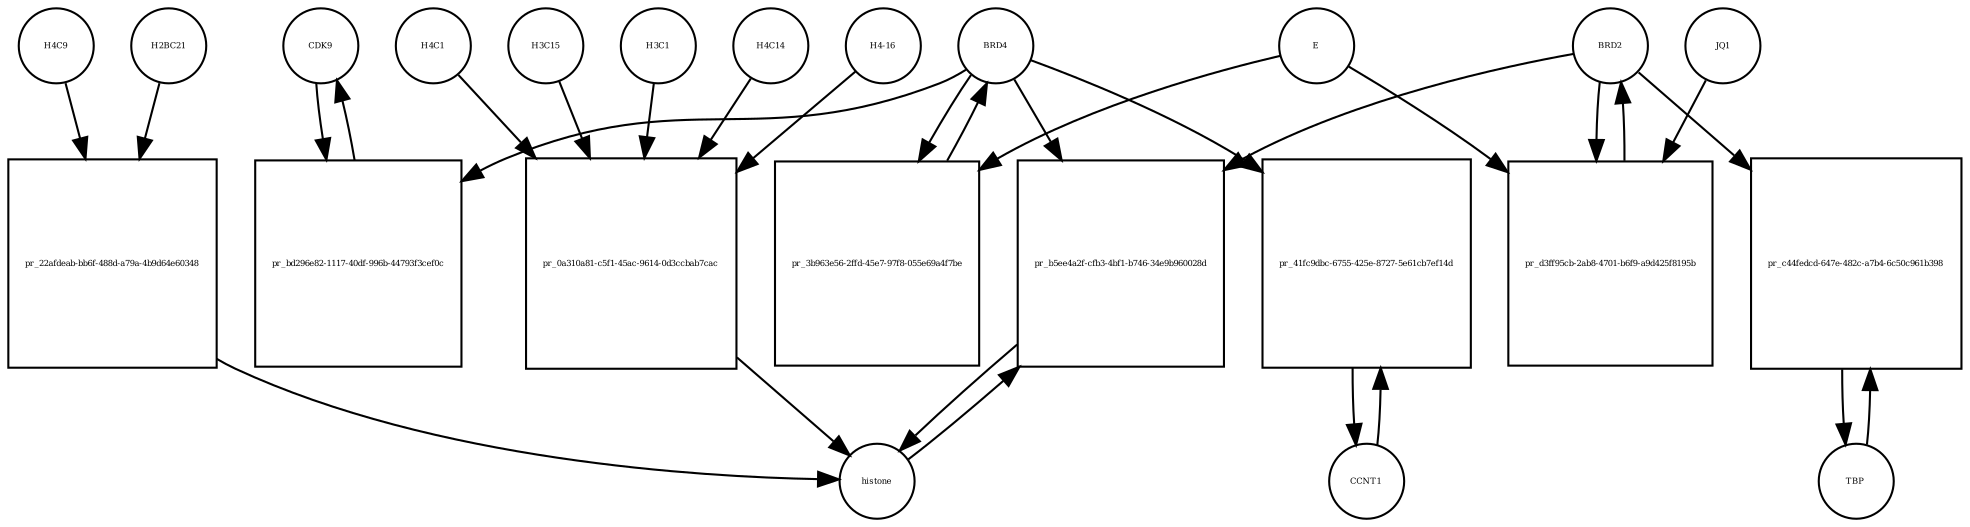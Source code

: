 strict digraph  {
CDK9 [annotation="", bipartite=0, cls=macromolecule, fontsize=4, label=CDK9, shape=circle];
"pr_bd296e82-1117-40df-996b-44793f3cef0c" [annotation="", bipartite=1, cls=process, fontsize=4, label="pr_bd296e82-1117-40df-996b-44793f3cef0c", shape=square];
BRD4 [annotation="", bipartite=0, cls=macromolecule, fontsize=4, label=BRD4, shape=circle];
CCNT1 [annotation="", bipartite=0, cls=macromolecule, fontsize=4, label=CCNT1, shape=circle];
"pr_41fc9dbc-6755-425e-8727-5e61cb7ef14d" [annotation="", bipartite=1, cls=process, fontsize=4, label="pr_41fc9dbc-6755-425e-8727-5e61cb7ef14d", shape=square];
histone [annotation="", bipartite=0, cls=complex, fontsize=4, label=histone, shape=circle];
"pr_b5ee4a2f-cfb3-4bf1-b746-34e9b960028d" [annotation="", bipartite=1, cls=process, fontsize=4, label="pr_b5ee4a2f-cfb3-4bf1-b746-34e9b960028d", shape=square];
BRD2 [annotation="", bipartite=0, cls=macromolecule, fontsize=4, label=BRD2, shape=circle];
"pr_3b963e56-2ffd-45e7-97f8-055e69a4f7be" [annotation="", bipartite=1, cls=process, fontsize=4, label="pr_3b963e56-2ffd-45e7-97f8-055e69a4f7be", shape=square];
E [annotation=urn_miriam_ncbiprotein_BCD58755, bipartite=0, cls=macromolecule, fontsize=4, label=E, shape=circle];
H4C14 [annotation="", bipartite=0, cls=macromolecule, fontsize=4, label=H4C14, shape=circle];
"pr_0a310a81-c5f1-45ac-9614-0d3ccbab7cac" [annotation="", bipartite=1, cls=process, fontsize=4, label="pr_0a310a81-c5f1-45ac-9614-0d3ccbab7cac", shape=square];
"H4-16" [annotation="", bipartite=0, cls=macromolecule, fontsize=4, label="H4-16", shape=circle];
H4C1 [annotation="", bipartite=0, cls=macromolecule, fontsize=4, label=H4C1, shape=circle];
H3C15 [annotation="", bipartite=0, cls=macromolecule, fontsize=4, label=H3C15, shape=circle];
H3C1 [annotation="", bipartite=0, cls=macromolecule, fontsize=4, label=H3C1, shape=circle];
"pr_d3ff95cb-2ab8-4701-b6f9-a9d425f8195b" [annotation="", bipartite=1, cls=process, fontsize=4, label="pr_d3ff95cb-2ab8-4701-b6f9-a9d425f8195b", shape=square];
JQ1 [annotation="", bipartite=0, cls=macromolecule, fontsize=4, label=JQ1, shape=circle];
TBP [annotation="", bipartite=0, cls=macromolecule, fontsize=4, label=TBP, shape=circle];
"pr_c44fedcd-647e-482c-a7b4-6c50c961b398" [annotation="", bipartite=1, cls=process, fontsize=4, label="pr_c44fedcd-647e-482c-a7b4-6c50c961b398", shape=square];
H4C9 [annotation="", bipartite=0, cls=macromolecule, fontsize=4, label=H4C9, shape=circle];
"pr_22afdeab-bb6f-488d-a79a-4b9d64e60348" [annotation="", bipartite=1, cls=process, fontsize=4, label="pr_22afdeab-bb6f-488d-a79a-4b9d64e60348", shape=square];
H2BC21 [annotation="", bipartite=0, cls=macromolecule, fontsize=4, label=H2BC21, shape=circle];
CDK9 -> "pr_bd296e82-1117-40df-996b-44793f3cef0c"  [annotation="", interaction_type=consumption];
"pr_bd296e82-1117-40df-996b-44793f3cef0c" -> CDK9  [annotation="", interaction_type=production];
BRD4 -> "pr_bd296e82-1117-40df-996b-44793f3cef0c"  [annotation=urn_miriam_taxonomy_10090, interaction_type=catalysis];
BRD4 -> "pr_41fc9dbc-6755-425e-8727-5e61cb7ef14d"  [annotation="", interaction_type=catalysis];
BRD4 -> "pr_b5ee4a2f-cfb3-4bf1-b746-34e9b960028d"  [annotation="urn_miriam_doi_10.1038%2Fnsmb.3228.|urn_miriam_doi_10.1016%2Fj.molcel.2008.01.018", interaction_type=catalysis];
BRD4 -> "pr_3b963e56-2ffd-45e7-97f8-055e69a4f7be"  [annotation="", interaction_type=consumption];
CCNT1 -> "pr_41fc9dbc-6755-425e-8727-5e61cb7ef14d"  [annotation="", interaction_type=consumption];
"pr_41fc9dbc-6755-425e-8727-5e61cb7ef14d" -> CCNT1  [annotation="", interaction_type=production];
histone -> "pr_b5ee4a2f-cfb3-4bf1-b746-34e9b960028d"  [annotation="", interaction_type=consumption];
"pr_b5ee4a2f-cfb3-4bf1-b746-34e9b960028d" -> histone  [annotation="", interaction_type=production];
BRD2 -> "pr_b5ee4a2f-cfb3-4bf1-b746-34e9b960028d"  [annotation="urn_miriam_doi_10.1038%2Fnsmb.3228.|urn_miriam_doi_10.1016%2Fj.molcel.2008.01.018", interaction_type=catalysis];
BRD2 -> "pr_d3ff95cb-2ab8-4701-b6f9-a9d425f8195b"  [annotation="", interaction_type=consumption];
BRD2 -> "pr_c44fedcd-647e-482c-a7b4-6c50c961b398"  [annotation="urn_miriam_doi_10.1007%2Fs11010-006-9223-6", interaction_type=catalysis];
"pr_3b963e56-2ffd-45e7-97f8-055e69a4f7be" -> BRD4  [annotation="", interaction_type=production];
E -> "pr_3b963e56-2ffd-45e7-97f8-055e69a4f7be"  [annotation="urn_miriam_doi_10.1038%2Fs41586-020-2286-9", interaction_type=inhibition];
E -> "pr_d3ff95cb-2ab8-4701-b6f9-a9d425f8195b"  [annotation="urn_miriam_doi_10.1038%2Fs41586-020-2286-9|urn_miriam_doi_10.1080%2F15592294.2018.1469891", interaction_type=inhibition];
H4C14 -> "pr_0a310a81-c5f1-45ac-9614-0d3ccbab7cac"  [annotation="", interaction_type=consumption];
"pr_0a310a81-c5f1-45ac-9614-0d3ccbab7cac" -> histone  [annotation="", interaction_type=production];
"H4-16" -> "pr_0a310a81-c5f1-45ac-9614-0d3ccbab7cac"  [annotation="", interaction_type=consumption];
H4C1 -> "pr_0a310a81-c5f1-45ac-9614-0d3ccbab7cac"  [annotation="", interaction_type=consumption];
H3C15 -> "pr_0a310a81-c5f1-45ac-9614-0d3ccbab7cac"  [annotation="", interaction_type=consumption];
H3C1 -> "pr_0a310a81-c5f1-45ac-9614-0d3ccbab7cac"  [annotation="", interaction_type=consumption];
"pr_d3ff95cb-2ab8-4701-b6f9-a9d425f8195b" -> BRD2  [annotation="", interaction_type=production];
JQ1 -> "pr_d3ff95cb-2ab8-4701-b6f9-a9d425f8195b"  [annotation="urn_miriam_doi_10.1038%2Fs41586-020-2286-9|urn_miriam_doi_10.1080%2F15592294.2018.1469891", interaction_type=inhibition];
TBP -> "pr_c44fedcd-647e-482c-a7b4-6c50c961b398"  [annotation="", interaction_type=consumption];
"pr_c44fedcd-647e-482c-a7b4-6c50c961b398" -> TBP  [annotation="", interaction_type=production];
H4C9 -> "pr_22afdeab-bb6f-488d-a79a-4b9d64e60348"  [annotation="", interaction_type=consumption];
"pr_22afdeab-bb6f-488d-a79a-4b9d64e60348" -> histone  [annotation="", interaction_type=production];
H2BC21 -> "pr_22afdeab-bb6f-488d-a79a-4b9d64e60348"  [annotation="", interaction_type=consumption];
}
